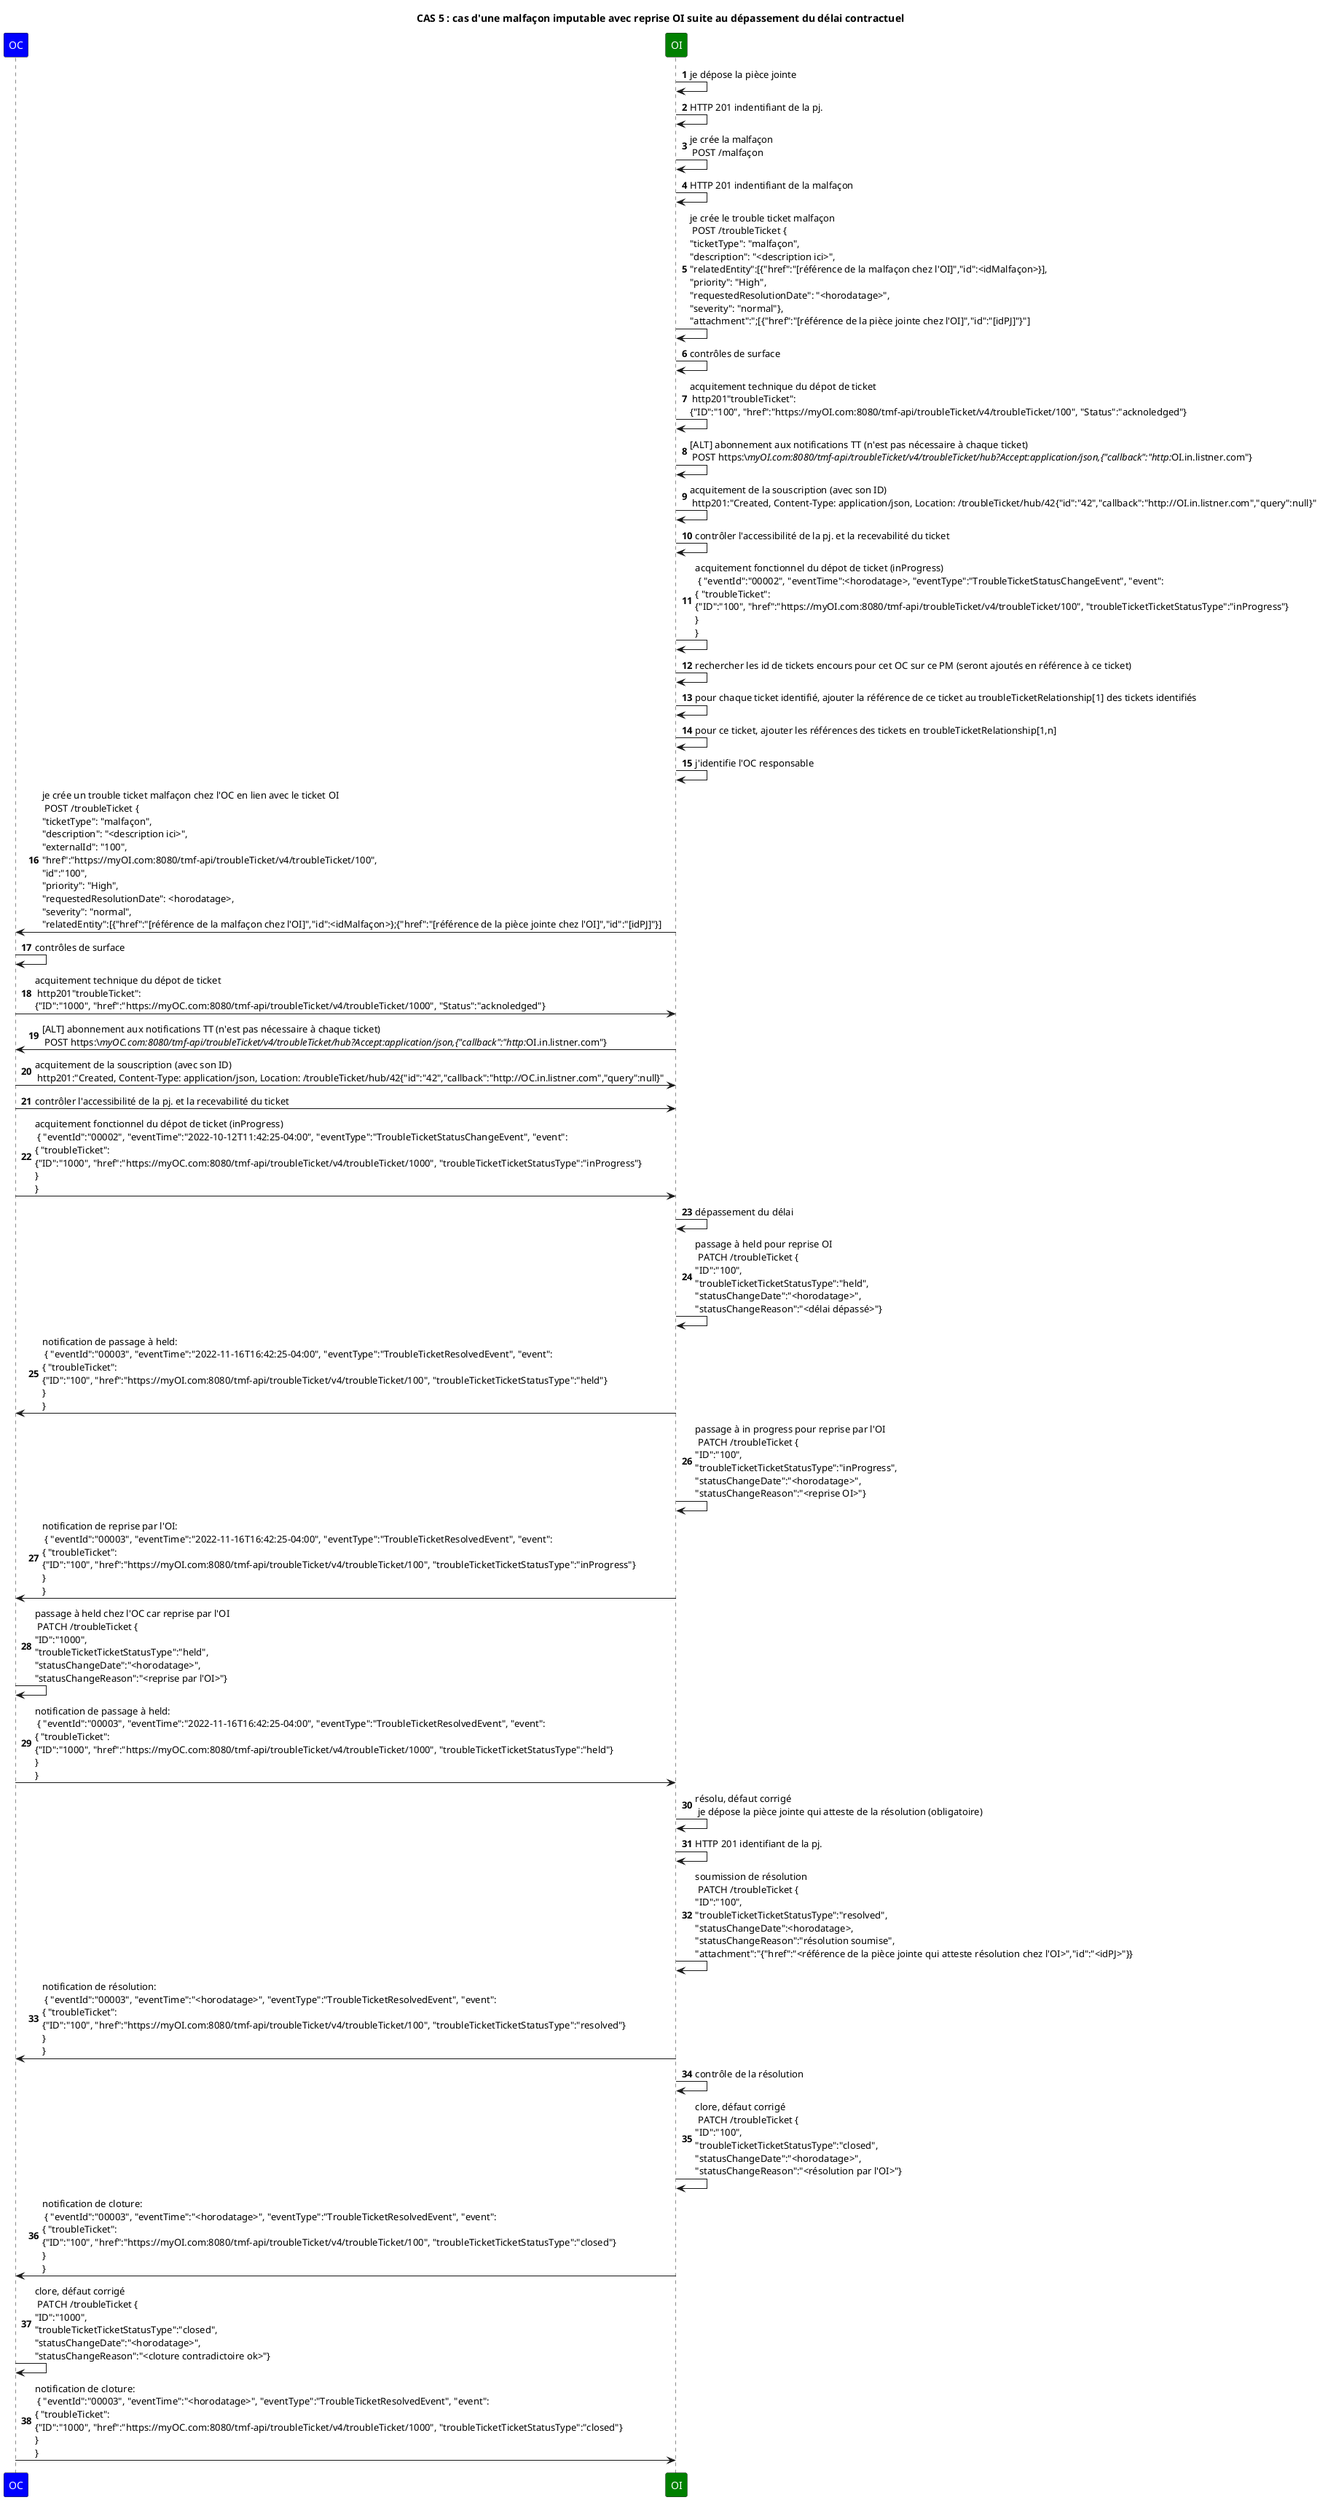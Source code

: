 @startuml

skinparam ParticipantFontColor automatic

title: CAS 5 : cas d'une malfaçon imputable avec reprise OI suite au dépassement du délai contractuel

autonumber

participant OC #Blue
participant OI #Green

OI->OI: je dépose la pièce jointe
OI->OI: HTTP 201 indentifiant de la pj.
OI->OI: je crée la malfaçon \n POST /malfaçon
OI->OI: HTTP 201 indentifiant de la malfaçon
OI->OI: je crée le trouble ticket malfaçon \n POST /troubleTicket {\n"ticketType": "malfaçon",\n"description": "<description ici>",\n"relatedEntity":[{"href":"[référence de la malfaçon chez l'OI]","id":<idMalfaçon>}],\n"priority": "High",\n"requestedResolutionDate": "<horodatage>",\n"severity": "normal"}, \n"attachment":";[{"href":"[référence de la pièce jointe chez l'OI]","id":"[idPJ]"}"]

OI->OI: contrôles de surface

OI->OI: acquitement technique du dépot de ticket \n http201"troubleTicket": \n{"ID":"100", "href":"https://myOI.com:8080/tmf-api/troubleTicket/v4/troubleTicket/100", "Status":"acknoledged"}

OI->OI: [ALT] abonnement aux notifications TT (n'est pas nécessaire à chaque ticket) \n POST https:\//myOI.com:8080/tmf-api/troubleTicket/v4/troubleTicket/hub?Accept:application/json,{"callback":"http://OI.in.listner.com"}

OI->OI: acquitement de la souscription (avec son ID) \n http201:"Created, Content-Type: application/json, Location: /troubleTicket/hub/42{"id":"42","callback":"http://OI.in.listner.com","query":null}"


OI->OI: contrôler l'accessibilité de la pj. et la recevabilité du ticket

OI->OI: acquitement fonctionnel du dépot de ticket (inProgress) \n { "eventId":"00002", "eventTime":<horodatage>, "eventType":"TroubleTicketStatusChangeEvent", "event": \n{ "troubleTicket": \n{"ID":"100", "href":"https://myOI.com:8080/tmf-api/troubleTicket/v4/troubleTicket/100", "troubleTicketTicketStatusType":"inProgress"}\n} \n}

OI->OI: rechercher les id de tickets encours pour cet OC sur ce PM (seront ajoutés en référence à ce ticket)
OI->OI: pour chaque ticket identifié, ajouter la référence de ce ticket au troubleTicketRelationship[1] des tickets identifiés
OI->OI: pour ce ticket, ajouter les références des tickets en troubleTicketRelationship[1,n]

OI->OI: j'identifie l'OC responsable

OI->OC: je crée un trouble ticket malfaçon chez l'OC en lien avec le ticket OI \n POST /troubleTicket {\n"ticketType": "malfaçon",\n"description": "<description ici>",\n"externalId": "100",\n"href":"https://myOI.com:8080/tmf-api/troubleTicket/v4/troubleTicket/100",\n"id":"100",\n"priority": "High",\n"requestedResolutionDate": <horodatage>,\n"severity": "normal",\n"relatedEntity":[{"href":"[référence de la malfaçon chez l'OI]","id":<idMalfaçon>};{"href":"[référence de la pièce jointe chez l'OI]","id":"[idPJ]"}]

OC->OC: contrôles de surface

OC->OI: acquitement technique du dépot de ticket \n http201"troubleTicket": \n{"ID":"1000", "href":"https://myOC.com:8080/tmf-api/troubleTicket/v4/troubleTicket/1000", "Status":"acknoledged"}

OI->OC: [ALT] abonnement aux notifications TT (n'est pas nécessaire à chaque ticket) \n POST https:\//myOC.com:8080/tmf-api/troubleTicket/v4/troubleTicket/hub?Accept:application/json,{"callback":"http://OI.in.listner.com"}

OC->OI: acquitement de la souscription (avec son ID) \n http201:"Created, Content-Type: application/json, Location: /troubleTicket/hub/42{"id":"42","callback":"http://OC.in.listner.com","query":null}"


OC->OI: contrôler l'accessibilité de la pj. et la recevabilité du ticket

OC->OI: acquitement fonctionnel du dépot de ticket (inProgress) \n { "eventId":"00002", "eventTime":"2022-10-12T11:42:25-04:00", "eventType":"TroubleTicketStatusChangeEvent", "event": \n{ "troubleTicket": \n{"ID":"1000", "href":"https://myOC.com:8080/tmf-api/troubleTicket/v4/troubleTicket/1000", "troubleTicketTicketStatusType":"inProgress"}\n} \n}

OI->OI: dépassement du délai

OI->OI: passage à held pour reprise OI \n PATCH /troubleTicket {\n"ID":"100",\n"troubleTicketTicketStatusType":"held",\n"statusChangeDate":"<horodatage>",\n"statusChangeReason":"<délai dépassé>"}

OI->OC: notification de passage à held: \n { "eventId":"00003", "eventTime":"2022-11-16T16:42:25-04:00", "eventType":"TroubleTicketResolvedEvent", "event": \n{ "troubleTicket": \n{"ID":"100", "href":"https://myOI.com:8080/tmf-api/troubleTicket/v4/troubleTicket/100", "troubleTicketTicketStatusType":"held"}\n} \n}

OI->OI: passage à in progress pour reprise par l'OI \n PATCH /troubleTicket {\n"ID":"100",\n"troubleTicketTicketStatusType":"inProgress",\n"statusChangeDate":"<horodatage>",\n"statusChangeReason":"<reprise OI>"}

OI->OC: notification de reprise par l'OI: \n { "eventId":"00003", "eventTime":"2022-11-16T16:42:25-04:00", "eventType":"TroubleTicketResolvedEvent", "event": \n{ "troubleTicket": \n{"ID":"100", "href":"https://myOI.com:8080/tmf-api/troubleTicket/v4/troubleTicket/100", "troubleTicketTicketStatusType":"inProgress"}\n} \n}

OC->OC: passage à held chez l'OC car reprise par l'OI \n PATCH /troubleTicket {\n"ID":"1000",\n"troubleTicketTicketStatusType":"held",\n"statusChangeDate":"<horodatage>",\n"statusChangeReason":"<reprise par l'OI>"}

OC->OI: notification de passage à held: \n { "eventId":"00003", "eventTime":"2022-11-16T16:42:25-04:00", "eventType":"TroubleTicketResolvedEvent", "event": \n{ "troubleTicket": \n{"ID":"1000", "href":"https://myOC.com:8080/tmf-api/troubleTicket/v4/troubleTicket/1000", "troubleTicketTicketStatusType":"held"}\n} \n}


OI->OI: résolu, défaut corrigé \n je dépose la pièce jointe qui atteste de la résolution (obligatoire)
OI->OI: HTTP 201 identifiant de la pj.
OI->OI: soumission de résolution \n PATCH /troubleTicket {\n"ID":"100",\n"troubleTicketTicketStatusType":"resolved",\n"statusChangeDate":<horodatage>,\n"statusChangeReason":"résolution soumise", \n"attachment":"{"href":"<référence de la pièce jointe qui atteste résolution chez l'OI>","id":"<idPJ>"}}


OI->OC: notification de résolution: \n { "eventId":"00003", "eventTime":"<horodatage>", "eventType":"TroubleTicketResolvedEvent", "event": \n{ "troubleTicket": \n{"ID":"100", "href":"https://myOI.com:8080/tmf-api/troubleTicket/v4/troubleTicket/100", "troubleTicketTicketStatusType":"resolved"}\n} \n}
OI->OI: contrôle de la résolution
OI->OI: clore, défaut corrigé \n PATCH /troubleTicket {\n"ID":"100",\n"troubleTicketTicketStatusType":"closed",\n"statusChangeDate":"<horodatage>",\n"statusChangeReason":"<résolution par l'OI>"}

OI->OC: notification de cloture: \n { "eventId":"00003", "eventTime":"<horodatage>", "eventType":"TroubleTicketResolvedEvent", "event": \n{ "troubleTicket": \n{"ID":"100", "href":"https://myOI.com:8080/tmf-api/troubleTicket/v4/troubleTicket/100", "troubleTicketTicketStatusType":"closed"}\n} \n}

OC->OC: clore, défaut corrigé \n PATCH /troubleTicket {\n"ID":"1000",\n"troubleTicketTicketStatusType":"closed",\n"statusChangeDate":"<horodatage>",\n"statusChangeReason":"<cloture contradictoire ok>"}

OC->OI: notification de cloture: \n { "eventId":"00003", "eventTime":"<horodatage>", "eventType":"TroubleTicketResolvedEvent", "event": \n{ "troubleTicket": \n{"ID":"1000", "href":"https://myOC.com:8080/tmf-api/troubleTicket/v4/troubleTicket/1000", "troubleTicketTicketStatusType":"closed"}\n} \n}



@enduml
